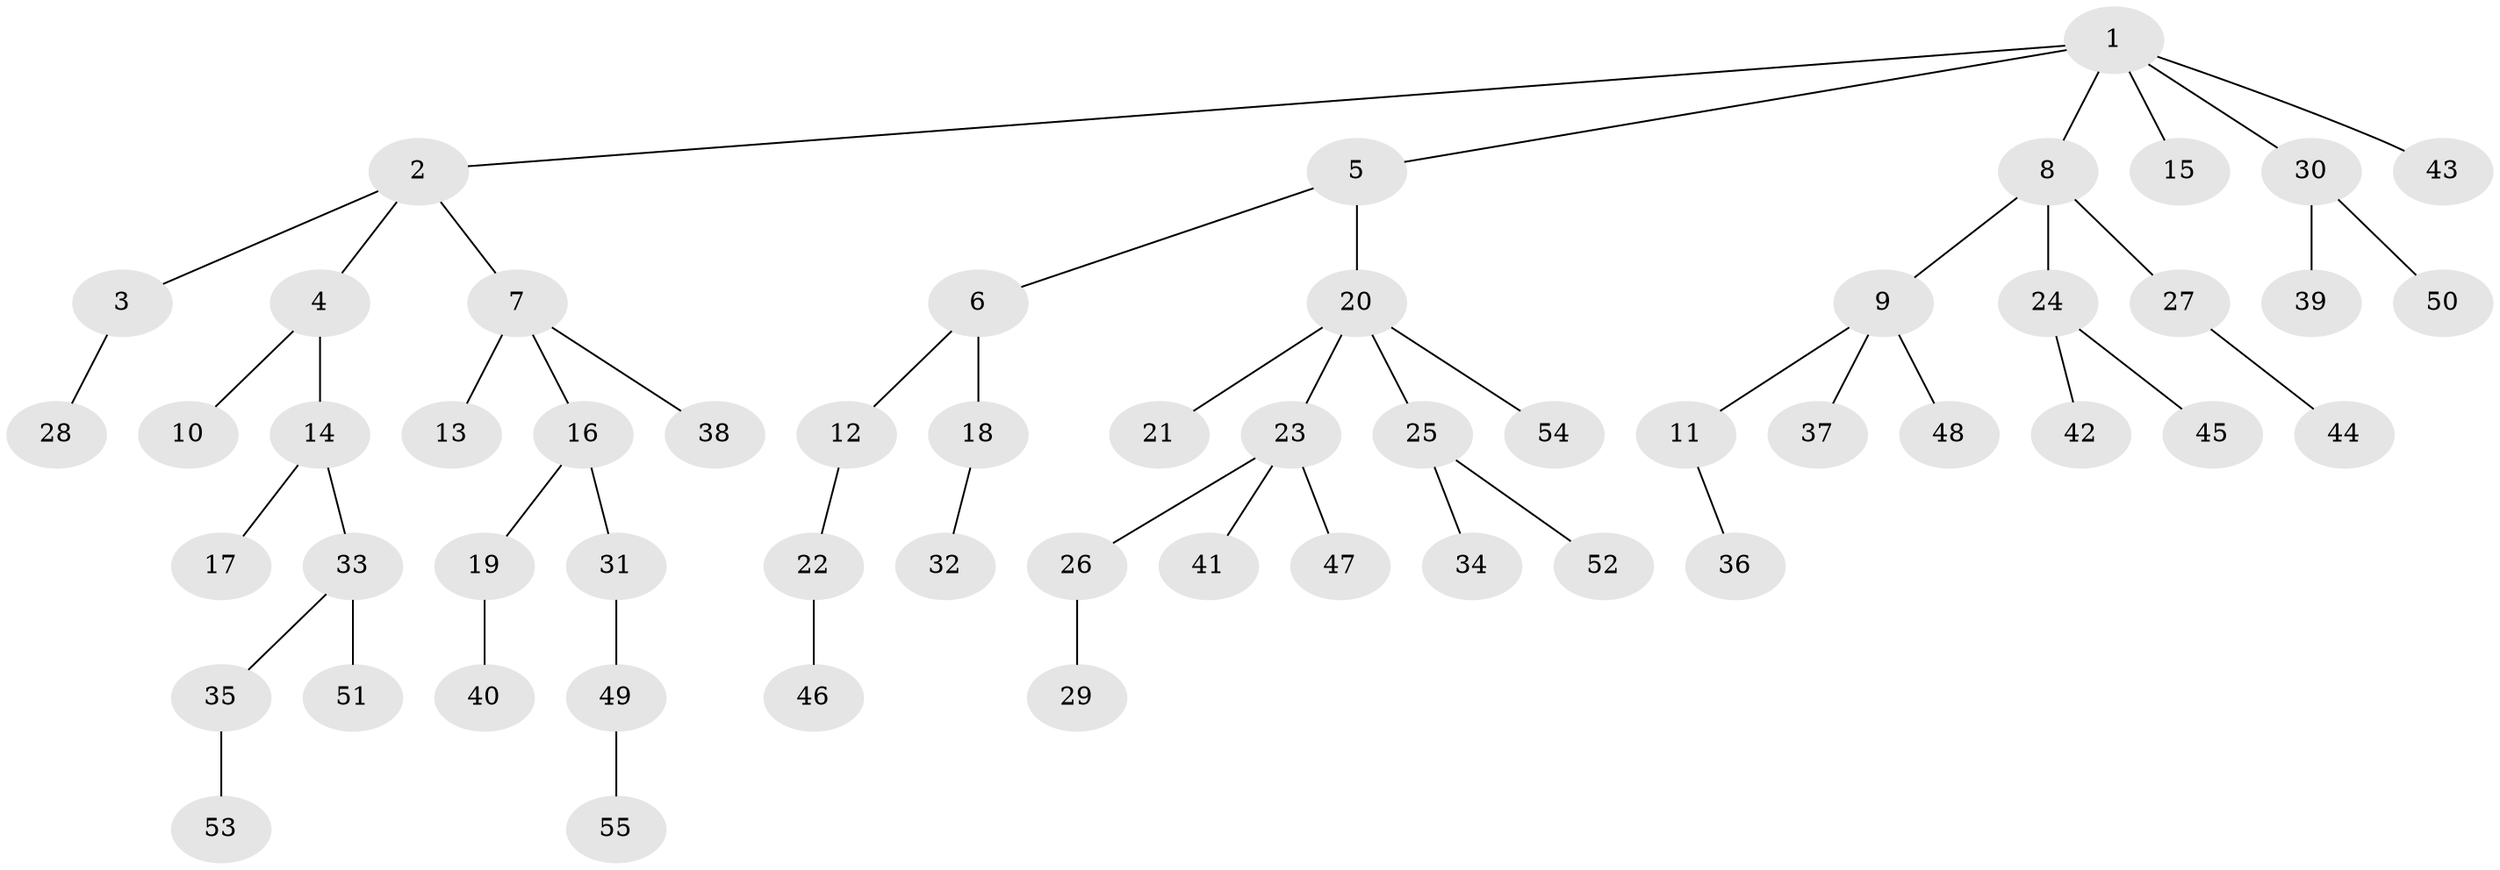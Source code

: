 // coarse degree distribution, {1: 0.696969696969697, 2: 0.15151515151515152, 9: 0.030303030303030304, 3: 0.06060606060606061, 10: 0.030303030303030304, 6: 0.030303030303030304}
// Generated by graph-tools (version 1.1) at 2025/56/03/04/25 21:56:32]
// undirected, 55 vertices, 54 edges
graph export_dot {
graph [start="1"]
  node [color=gray90,style=filled];
  1;
  2;
  3;
  4;
  5;
  6;
  7;
  8;
  9;
  10;
  11;
  12;
  13;
  14;
  15;
  16;
  17;
  18;
  19;
  20;
  21;
  22;
  23;
  24;
  25;
  26;
  27;
  28;
  29;
  30;
  31;
  32;
  33;
  34;
  35;
  36;
  37;
  38;
  39;
  40;
  41;
  42;
  43;
  44;
  45;
  46;
  47;
  48;
  49;
  50;
  51;
  52;
  53;
  54;
  55;
  1 -- 2;
  1 -- 5;
  1 -- 8;
  1 -- 15;
  1 -- 30;
  1 -- 43;
  2 -- 3;
  2 -- 4;
  2 -- 7;
  3 -- 28;
  4 -- 10;
  4 -- 14;
  5 -- 6;
  5 -- 20;
  6 -- 12;
  6 -- 18;
  7 -- 13;
  7 -- 16;
  7 -- 38;
  8 -- 9;
  8 -- 24;
  8 -- 27;
  9 -- 11;
  9 -- 37;
  9 -- 48;
  11 -- 36;
  12 -- 22;
  14 -- 17;
  14 -- 33;
  16 -- 19;
  16 -- 31;
  18 -- 32;
  19 -- 40;
  20 -- 21;
  20 -- 23;
  20 -- 25;
  20 -- 54;
  22 -- 46;
  23 -- 26;
  23 -- 41;
  23 -- 47;
  24 -- 42;
  24 -- 45;
  25 -- 34;
  25 -- 52;
  26 -- 29;
  27 -- 44;
  30 -- 39;
  30 -- 50;
  31 -- 49;
  33 -- 35;
  33 -- 51;
  35 -- 53;
  49 -- 55;
}
